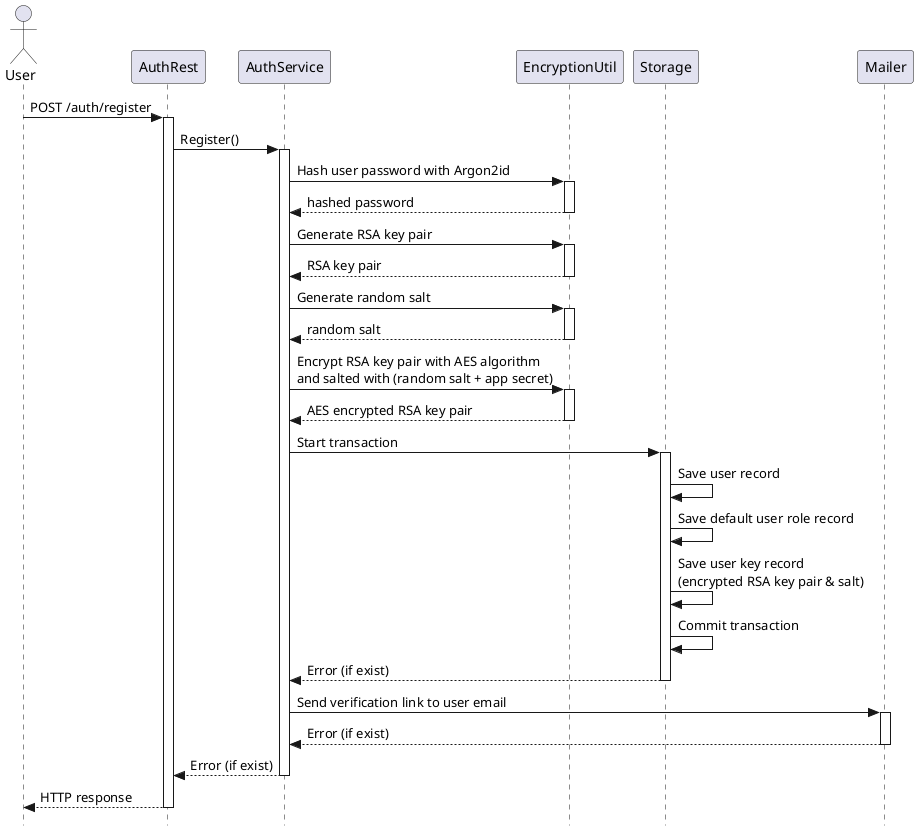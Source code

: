 @startuml register
skinparam style strictuml
hide footbox
actor User
User -> AuthRest ++ : POST /auth/register
AuthRest -> AuthService ++ : Register()

AuthService -> EncryptionUtil ++ : Hash user password with Argon2id
return hashed password

AuthService -> EncryptionUtil ++ : Generate RSA key pair
return RSA key pair

AuthService -> EncryptionUtil ++ : Generate random salt
return random salt

AuthService -> EncryptionUtil ++ : Encrypt RSA key pair with AES algorithm\nand salted with (random salt + app secret)
return AES encrypted RSA key pair

AuthService -> Storage ++ : Start transaction
Storage -> Storage : Save user record
Storage -> Storage : Save default user role record
Storage -> Storage : Save user key record\n(encrypted RSA key pair & salt)
Storage -> Storage : Commit transaction
return Error (if exist)

AuthService -> Mailer ++ : Send verification link to user email
return Error (if exist)

return Error (if exist)

return HTTP response

@enduml
